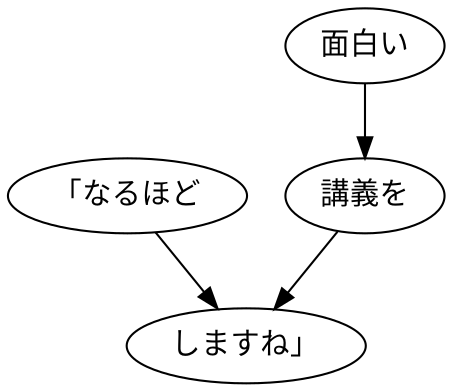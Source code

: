 digraph graph8628 {
	node0 [label="「なるほど"];
	node1 [label="面白い"];
	node2 [label="講義を"];
	node3 [label="しますね」"];
	node0 -> node3;
	node1 -> node2;
	node2 -> node3;
}

